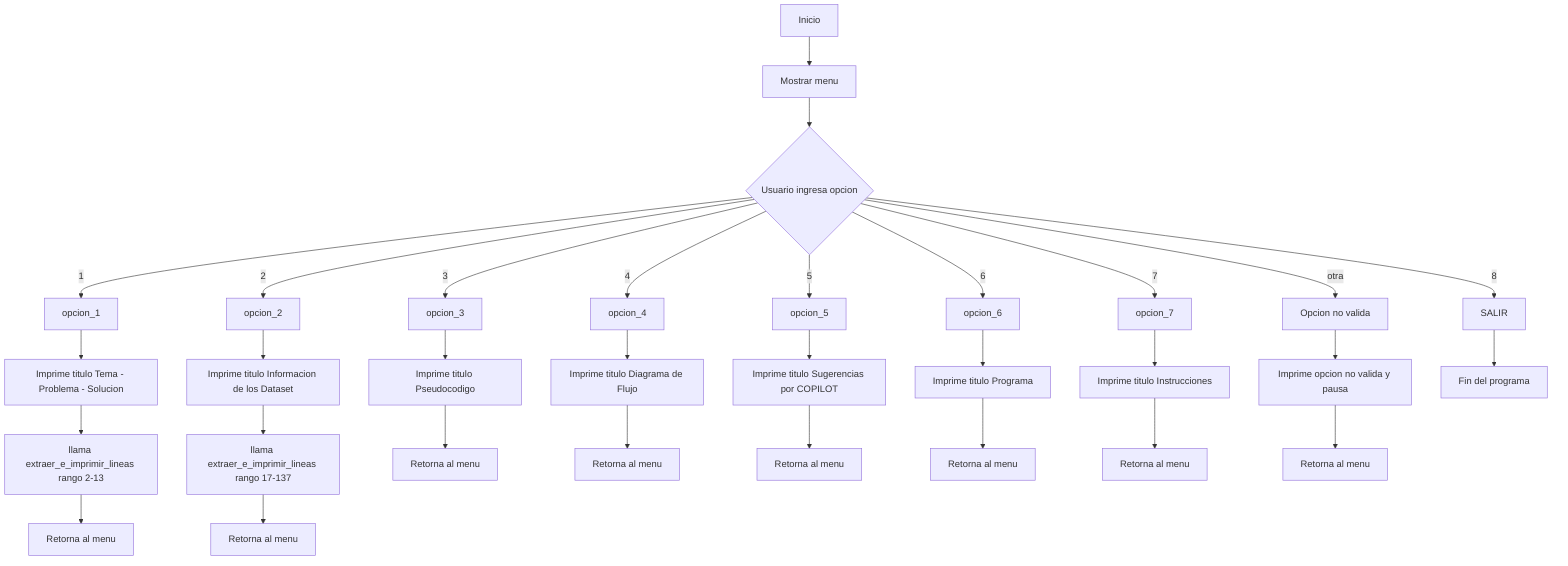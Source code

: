 flowchart TD
  A[Inicio] --> B[Mostrar menu]
  B --> C{Usuario ingresa opcion}
  C -->|1| O1[opcion_1]
  C -->|2| O2[opcion_2]
  C -->|3| O3[opcion_3]
  C -->|4| O4[opcion_4]
  C -->|5| O5[opcion_5]
  C -->|6| O6[opcion_6]
  C -->|7| O7[opcion_7]
  C -->|8| SALIR[SALIR]
  C -->|otra| INVALID[Opcion no valida]

  O1 --> L1[Imprime titulo Tema - Problema - Solucion]
  L1 --> R1[llama extraer_e_imprimir_lineas rango 2-13]
  R1 --> PAUSE1[Retorna al menu]

  O2 --> L2[Imprime titulo Informacion de los Dataset]
  L2 --> R2[llama extraer_e_imprimir_lineas rango 17-137]
  R2 --> PAUSE2[Retorna al menu]

  O3 --> L3[Imprime titulo Pseudocodigo]
  L3 --> PAUSE3[Retorna al menu]

  O4 --> L4[Imprime titulo Diagrama de Flujo]
  L4 --> PAUSE4[Retorna al menu]

  O5 --> L5[Imprime titulo Sugerencias por COPILOT]
  L5 --> PAUSE5[Retorna al menu]

  O6 --> L6[Imprime titulo Programa]
  L6 --> PAUSE6[Retorna al menu]

  O7 --> L7[Imprime titulo Instrucciones]
  L7 --> PAUSE7[Retorna al menu]

  INVALID --> MSG[Imprime opcion no valida y pausa]
  MSG --> PAUSE_INVALID[Retorna al menu]

  SALIR --> END[Fin del programa]